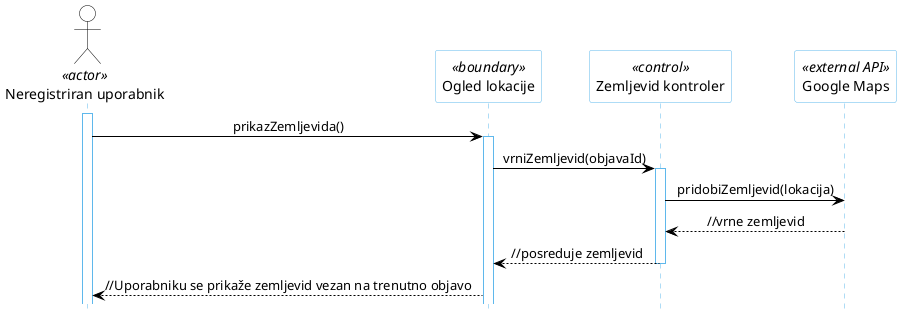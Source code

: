 @startuml
hide footbox

skinparam backgroundcolor transparent
skinparam defaultTextAlignment center
skinparam actorBorderColor black
skinparam actorBackgroundColor white
skinparam arrowColor black  
skinparam sequenceLifeLineBorderColor #5FB8EC
skinparam sequenceParticipantBorderColor #5FB8EC
skinparam sequenceParticipantBackgroundColor white

actor "Neregistriran uporabnik" as U1 <<actor>>

participant "Ogled lokacije" as R5 <<boundary>>
participant "Zemljevid kontroler" as R2 <<control>>
participant "Google Maps" as R4 <<external API>>


activate U1
U1 -> R5: prikazZemljevida()
activate R5
R5 -> R2: vrniZemljevid(objavaId)
activate R2
R2 -> R4: pridobiZemljevid(lokacija)
R4 --> R2: //vrne zemljevid
R2 --> R5: //posreduje zemljevid
deactivate R2
R5 --> U1: //Uporabniku se prikaže zemljevid vezan na trenutno objavo
@enduml
